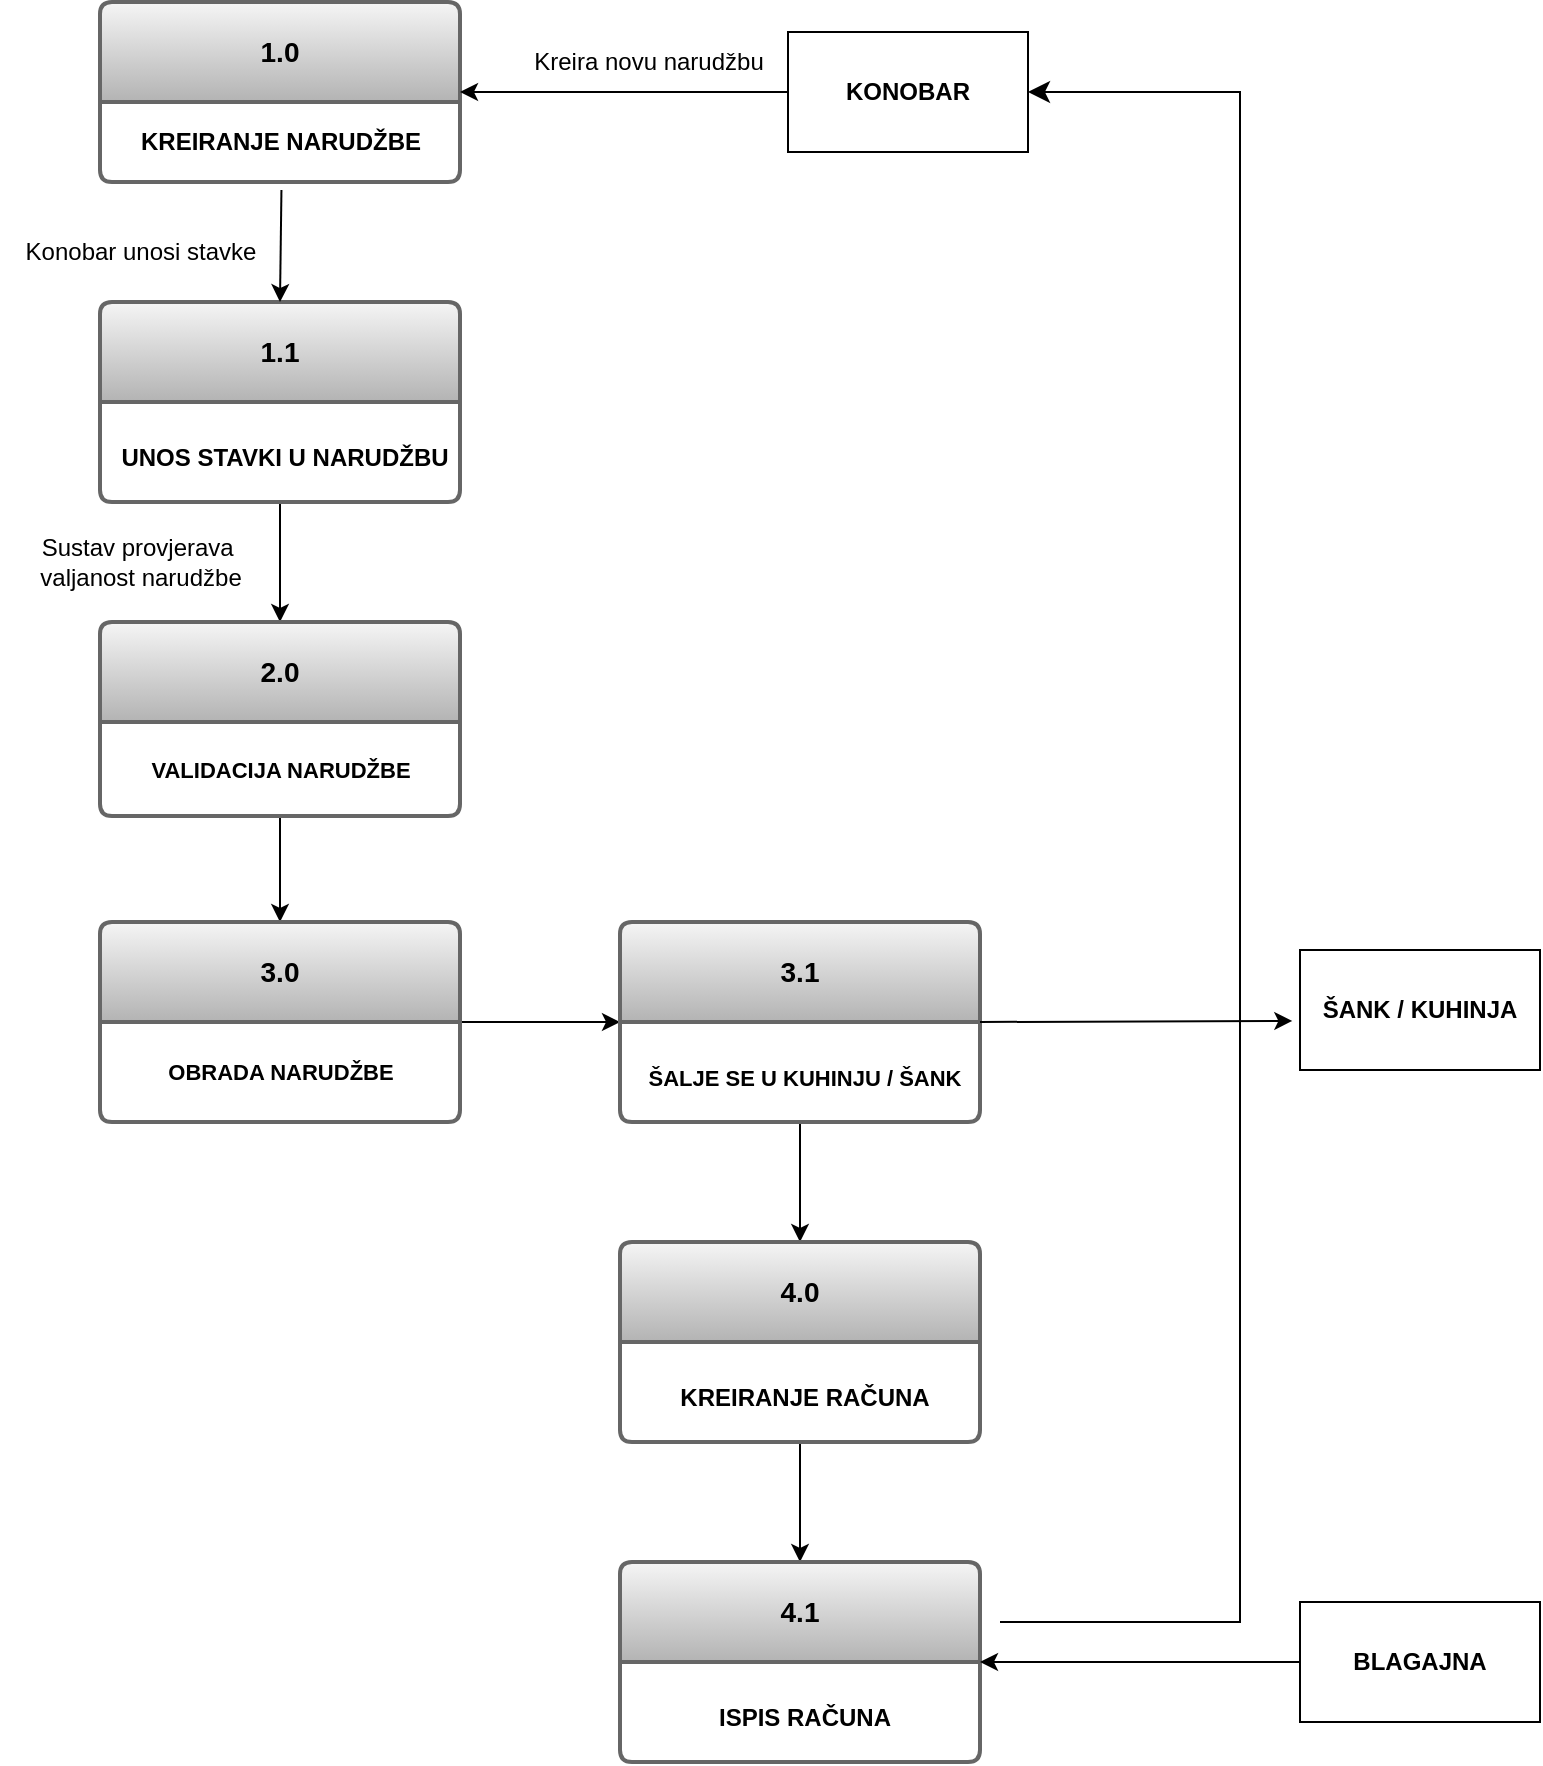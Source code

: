 <mxfile version="24.7.7">
  <diagram name="Page-1" id="v0e5_U6j95__G1Z_zTM6">
    <mxGraphModel dx="1909" dy="949" grid="1" gridSize="10" guides="1" tooltips="1" connect="1" arrows="1" fold="1" page="1" pageScale="1" pageWidth="827" pageHeight="1169" math="0" shadow="0">
      <root>
        <mxCell id="0" />
        <mxCell id="1" parent="0" />
        <mxCell id="JcuuCtVmyKIQs2Riyr9z-2" value="&lt;div&gt;&lt;b&gt;1.0&lt;/b&gt;&lt;/div&gt;" style="swimlane;childLayout=stackLayout;horizontal=1;startSize=50;horizontalStack=0;rounded=1;fontSize=14;fontStyle=0;strokeWidth=2;resizeParent=0;resizeLast=1;shadow=0;dashed=0;align=center;arcSize=4;whiteSpace=wrap;html=1;fillColor=#f5f5f5;strokeColor=#666666;gradientColor=#b3b3b3;" vertex="1" parent="1">
          <mxGeometry x="70" y="50" width="180" height="90" as="geometry">
            <mxRectangle x="330" y="210" width="60" height="50" as="alternateBounds" />
          </mxGeometry>
        </mxCell>
        <mxCell id="JcuuCtVmyKIQs2Riyr9z-53" value="&lt;b&gt;KREIRANJE NARUDŽBE&lt;/b&gt;" style="text;html=1;align=center;verticalAlign=middle;resizable=0;points=[];autosize=1;strokeColor=none;fillColor=none;" vertex="1" parent="JcuuCtVmyKIQs2Riyr9z-2">
          <mxGeometry y="50" width="180" height="40" as="geometry" />
        </mxCell>
        <mxCell id="JcuuCtVmyKIQs2Riyr9z-59" value="" style="edgeStyle=orthogonalEdgeStyle;rounded=0;orthogonalLoop=1;jettySize=auto;html=1;entryX=0.5;entryY=0;entryDx=0;entryDy=0;" edge="1" parent="1" source="JcuuCtVmyKIQs2Riyr9z-5" target="JcuuCtVmyKIQs2Riyr9z-8">
          <mxGeometry relative="1" as="geometry" />
        </mxCell>
        <mxCell id="JcuuCtVmyKIQs2Riyr9z-5" value="&lt;b&gt;1.1&lt;/b&gt;" style="swimlane;childLayout=stackLayout;horizontal=1;startSize=50;horizontalStack=0;rounded=1;fontSize=14;fontStyle=0;strokeWidth=2;resizeParent=0;resizeLast=1;shadow=0;dashed=0;align=center;arcSize=4;whiteSpace=wrap;html=1;fillColor=#f5f5f5;gradientColor=#b3b3b3;strokeColor=#666666;" vertex="1" parent="1">
          <mxGeometry x="70" y="200" width="180" height="100" as="geometry" />
        </mxCell>
        <mxCell id="JcuuCtVmyKIQs2Riyr9z-6" value="&lt;div&gt;&lt;b&gt;&lt;br&gt;&lt;/b&gt;&lt;/div&gt;&lt;b&gt;UNOS STAVKI U NARUDŽBU&lt;/b&gt;" style="align=center;strokeColor=none;fillColor=none;spacingLeft=4;fontSize=12;verticalAlign=top;resizable=0;rotatable=0;part=1;html=1;" vertex="1" parent="JcuuCtVmyKIQs2Riyr9z-5">
          <mxGeometry y="50" width="180" height="50" as="geometry" />
        </mxCell>
        <mxCell id="JcuuCtVmyKIQs2Riyr9z-7" value="" style="edgeStyle=orthogonalEdgeStyle;rounded=0;orthogonalLoop=1;jettySize=auto;html=1;" edge="1" parent="1" source="JcuuCtVmyKIQs2Riyr9z-8" target="JcuuCtVmyKIQs2Riyr9z-11">
          <mxGeometry relative="1" as="geometry" />
        </mxCell>
        <mxCell id="JcuuCtVmyKIQs2Riyr9z-8" value="&lt;div&gt;&lt;b&gt;2.0&lt;/b&gt;&lt;/div&gt;" style="swimlane;childLayout=stackLayout;horizontal=1;startSize=50;horizontalStack=0;rounded=1;fontSize=14;fontStyle=0;strokeWidth=2;resizeParent=0;resizeLast=1;shadow=0;dashed=0;align=center;arcSize=4;whiteSpace=wrap;html=1;fillColor=#f5f5f5;gradientColor=#b3b3b3;strokeColor=#666666;" vertex="1" parent="1">
          <mxGeometry x="70" y="360" width="180" height="97" as="geometry" />
        </mxCell>
        <mxCell id="JcuuCtVmyKIQs2Riyr9z-9" value="&lt;span style=&quot;font-size: 11px;&quot;&gt;&lt;b&gt;VALIDACIJA NARUDŽBE&lt;/b&gt;&lt;/span&gt;" style="text;html=1;align=center;verticalAlign=middle;resizable=0;points=[];autosize=1;strokeColor=none;fillColor=none;" vertex="1" parent="JcuuCtVmyKIQs2Riyr9z-8">
          <mxGeometry y="50" width="180" height="47" as="geometry" />
        </mxCell>
        <mxCell id="JcuuCtVmyKIQs2Riyr9z-10" value="" style="edgeStyle=orthogonalEdgeStyle;rounded=0;orthogonalLoop=1;jettySize=auto;html=1;" edge="1" parent="1" source="JcuuCtVmyKIQs2Riyr9z-11" target="JcuuCtVmyKIQs2Riyr9z-13">
          <mxGeometry relative="1" as="geometry" />
        </mxCell>
        <mxCell id="JcuuCtVmyKIQs2Riyr9z-11" value="&lt;b&gt;3.0&lt;/b&gt;" style="swimlane;childLayout=stackLayout;horizontal=1;startSize=50;horizontalStack=0;rounded=1;fontSize=14;fontStyle=0;strokeWidth=2;resizeParent=0;resizeLast=1;shadow=0;dashed=0;align=center;arcSize=4;whiteSpace=wrap;html=1;fillColor=#f5f5f5;gradientColor=#b3b3b3;strokeColor=#666666;" vertex="1" parent="1">
          <mxGeometry x="70" y="510" width="180" height="100" as="geometry" />
        </mxCell>
        <mxCell id="JcuuCtVmyKIQs2Riyr9z-12" value="&lt;span style=&quot;font-size: 11px;&quot;&gt;&lt;b&gt;OBRADA NARUDŽBE&lt;/b&gt;&lt;/span&gt;" style="text;html=1;align=center;verticalAlign=middle;resizable=0;points=[];autosize=1;strokeColor=none;fillColor=none;" vertex="1" parent="JcuuCtVmyKIQs2Riyr9z-11">
          <mxGeometry y="50" width="180" height="50" as="geometry" />
        </mxCell>
        <mxCell id="JcuuCtVmyKIQs2Riyr9z-46" value="" style="edgeStyle=orthogonalEdgeStyle;rounded=0;orthogonalLoop=1;jettySize=auto;html=1;" edge="1" parent="1" source="JcuuCtVmyKIQs2Riyr9z-13" target="JcuuCtVmyKIQs2Riyr9z-44">
          <mxGeometry relative="1" as="geometry" />
        </mxCell>
        <mxCell id="JcuuCtVmyKIQs2Riyr9z-13" value="&lt;b&gt;3.1&lt;/b&gt;" style="swimlane;childLayout=stackLayout;horizontal=1;startSize=50;horizontalStack=0;rounded=1;fontSize=14;fontStyle=0;strokeWidth=2;resizeParent=0;resizeLast=1;shadow=0;dashed=0;align=center;arcSize=4;whiteSpace=wrap;html=1;fillColor=#f5f5f5;gradientColor=#b3b3b3;strokeColor=#666666;" vertex="1" parent="1">
          <mxGeometry x="330" y="510" width="180" height="100" as="geometry" />
        </mxCell>
        <mxCell id="JcuuCtVmyKIQs2Riyr9z-14" value="&lt;div&gt;&lt;span style=&quot;font-size: 11px;&quot;&gt;&lt;b&gt;&lt;br&gt;&lt;/b&gt;&lt;/span&gt;&lt;/div&gt;&lt;span style=&quot;font-size: 11px;&quot;&gt;&lt;b&gt;ŠALJE SE U KUHINJU / ŠANK&lt;/b&gt;&lt;/span&gt;" style="align=center;strokeColor=none;fillColor=none;spacingLeft=4;fontSize=12;verticalAlign=top;resizable=0;rotatable=0;part=1;html=1;" vertex="1" parent="JcuuCtVmyKIQs2Riyr9z-13">
          <mxGeometry y="50" width="180" height="50" as="geometry" />
        </mxCell>
        <mxCell id="JcuuCtVmyKIQs2Riyr9z-15" value="&lt;b&gt;ŠANK / KUHINJA&lt;/b&gt;" style="rounded=0;whiteSpace=wrap;html=1;" vertex="1" parent="1">
          <mxGeometry x="670" y="524" width="120" height="60" as="geometry" />
        </mxCell>
        <mxCell id="JcuuCtVmyKIQs2Riyr9z-17" value="&lt;b&gt;&amp;nbsp;KONOBAR&amp;nbsp;&lt;/b&gt;" style="rounded=0;whiteSpace=wrap;html=1;" vertex="1" parent="1">
          <mxGeometry x="414" y="65" width="120" height="60" as="geometry" />
        </mxCell>
        <mxCell id="JcuuCtVmyKIQs2Riyr9z-52" value="" style="edgeStyle=orthogonalEdgeStyle;rounded=0;orthogonalLoop=1;jettySize=auto;html=1;" edge="1" parent="1" source="JcuuCtVmyKIQs2Riyr9z-44" target="JcuuCtVmyKIQs2Riyr9z-50">
          <mxGeometry relative="1" as="geometry" />
        </mxCell>
        <mxCell id="JcuuCtVmyKIQs2Riyr9z-44" value="&lt;b&gt;4.0&lt;/b&gt;" style="swimlane;childLayout=stackLayout;horizontal=1;startSize=50;horizontalStack=0;rounded=1;fontSize=14;fontStyle=0;strokeWidth=2;resizeParent=0;resizeLast=1;shadow=0;dashed=0;align=center;arcSize=4;whiteSpace=wrap;html=1;fillColor=#f5f5f5;gradientColor=#b3b3b3;strokeColor=#666666;" vertex="1" parent="1">
          <mxGeometry x="330" y="670" width="180" height="100" as="geometry" />
        </mxCell>
        <mxCell id="JcuuCtVmyKIQs2Riyr9z-45" value="&lt;div&gt;&lt;b&gt;&lt;br&gt;&lt;/b&gt;&lt;/div&gt;&lt;b&gt;KREIRANJE RAČUNA&lt;/b&gt;" style="align=center;strokeColor=none;fillColor=none;spacingLeft=4;fontSize=12;verticalAlign=top;resizable=0;rotatable=0;part=1;html=1;" vertex="1" parent="JcuuCtVmyKIQs2Riyr9z-44">
          <mxGeometry y="50" width="180" height="50" as="geometry" />
        </mxCell>
        <mxCell id="JcuuCtVmyKIQs2Riyr9z-50" value="&lt;b&gt;4.1&lt;/b&gt;" style="swimlane;childLayout=stackLayout;horizontal=1;startSize=50;horizontalStack=0;rounded=1;fontSize=14;fontStyle=0;strokeWidth=2;resizeParent=0;resizeLast=1;shadow=0;dashed=0;align=center;arcSize=4;whiteSpace=wrap;html=1;fillColor=#f5f5f5;gradientColor=#b3b3b3;strokeColor=#666666;" vertex="1" parent="1">
          <mxGeometry x="330" y="830" width="180" height="100" as="geometry" />
        </mxCell>
        <mxCell id="JcuuCtVmyKIQs2Riyr9z-77" value="" style="endArrow=classic;html=1;rounded=0;exitX=0;exitY=0.5;exitDx=0;exitDy=0;" edge="1" parent="JcuuCtVmyKIQs2Riyr9z-50" source="JcuuCtVmyKIQs2Riyr9z-63">
          <mxGeometry width="50" height="50" relative="1" as="geometry">
            <mxPoint x="280" y="220" as="sourcePoint" />
            <mxPoint x="180" y="50" as="targetPoint" />
          </mxGeometry>
        </mxCell>
        <mxCell id="JcuuCtVmyKIQs2Riyr9z-51" value="&lt;div&gt;&lt;b&gt;&lt;br&gt;&lt;/b&gt;&lt;/div&gt;&lt;b&gt;ISPIS RAČUNA&lt;/b&gt;" style="align=center;strokeColor=none;fillColor=none;spacingLeft=4;fontSize=12;verticalAlign=top;resizable=0;rotatable=0;part=1;html=1;" vertex="1" parent="JcuuCtVmyKIQs2Riyr9z-50">
          <mxGeometry y="50" width="180" height="50" as="geometry" />
        </mxCell>
        <mxCell id="JcuuCtVmyKIQs2Riyr9z-54" value="" style="endArrow=classic;html=1;rounded=0;exitX=0.504;exitY=1.1;exitDx=0;exitDy=0;exitPerimeter=0;entryX=0.5;entryY=0;entryDx=0;entryDy=0;" edge="1" parent="1" source="JcuuCtVmyKIQs2Riyr9z-53" target="JcuuCtVmyKIQs2Riyr9z-5">
          <mxGeometry width="50" height="50" relative="1" as="geometry">
            <mxPoint x="390" y="260" as="sourcePoint" />
            <mxPoint x="440" y="210" as="targetPoint" />
          </mxGeometry>
        </mxCell>
        <mxCell id="JcuuCtVmyKIQs2Riyr9z-63" value="&lt;b&gt;BLAGAJNA&lt;/b&gt;" style="whiteSpace=wrap;html=1;rounded=0;" vertex="1" parent="1">
          <mxGeometry x="670" y="850" width="120" height="60" as="geometry" />
        </mxCell>
        <mxCell id="JcuuCtVmyKIQs2Riyr9z-65" value="" style="endArrow=classic;html=1;rounded=0;entryX=1;entryY=0.5;entryDx=0;entryDy=0;exitX=0;exitY=0.5;exitDx=0;exitDy=0;" edge="1" parent="1" source="JcuuCtVmyKIQs2Riyr9z-17" target="JcuuCtVmyKIQs2Riyr9z-2">
          <mxGeometry width="50" height="50" relative="1" as="geometry">
            <mxPoint x="350" y="170" as="sourcePoint" />
            <mxPoint x="400" y="120" as="targetPoint" />
          </mxGeometry>
        </mxCell>
        <mxCell id="JcuuCtVmyKIQs2Riyr9z-66" value="Kreira novu narudžbu" style="text;html=1;align=center;verticalAlign=middle;resizable=0;points=[];autosize=1;strokeColor=none;fillColor=none;" vertex="1" parent="1">
          <mxGeometry x="274" y="65" width="140" height="30" as="geometry" />
        </mxCell>
        <mxCell id="JcuuCtVmyKIQs2Riyr9z-67" value="Konobar unosi stavke" style="text;html=1;align=center;verticalAlign=middle;resizable=0;points=[];autosize=1;strokeColor=none;fillColor=none;" vertex="1" parent="1">
          <mxGeometry x="20" y="160" width="140" height="30" as="geometry" />
        </mxCell>
        <mxCell id="JcuuCtVmyKIQs2Riyr9z-68" value="Sustav provjerava&amp;nbsp;&lt;div&gt;valjanost narudžbe&lt;/div&gt;" style="text;html=1;align=center;verticalAlign=middle;resizable=0;points=[];autosize=1;strokeColor=none;fillColor=none;" vertex="1" parent="1">
          <mxGeometry x="30" y="310" width="120" height="40" as="geometry" />
        </mxCell>
        <mxCell id="JcuuCtVmyKIQs2Riyr9z-74" value="" style="endArrow=classic;html=1;rounded=0;exitX=1;exitY=0.5;exitDx=0;exitDy=0;entryX=-0.032;entryY=0.591;entryDx=0;entryDy=0;entryPerimeter=0;" edge="1" parent="1" source="JcuuCtVmyKIQs2Riyr9z-13" target="JcuuCtVmyKIQs2Riyr9z-15">
          <mxGeometry width="50" height="50" relative="1" as="geometry">
            <mxPoint x="470" y="460" as="sourcePoint" />
            <mxPoint x="520" y="410" as="targetPoint" />
          </mxGeometry>
        </mxCell>
        <mxCell id="JcuuCtVmyKIQs2Riyr9z-76" value="" style="endArrow=classic;html=1;rounded=0;exitX=1;exitY=0;exitDx=0;exitDy=0;" edge="1" parent="1" source="JcuuCtVmyKIQs2Riyr9z-51">
          <mxGeometry width="50" height="50" relative="1" as="geometry">
            <mxPoint x="450" y="690" as="sourcePoint" />
            <mxPoint x="510" y="880" as="targetPoint" />
          </mxGeometry>
        </mxCell>
        <mxCell id="JcuuCtVmyKIQs2Riyr9z-79" value="" style="edgeStyle=elbowEdgeStyle;elbow=horizontal;endArrow=classic;html=1;curved=0;rounded=0;endSize=8;startSize=8;entryX=1;entryY=0.5;entryDx=0;entryDy=0;" edge="1" parent="1" target="JcuuCtVmyKIQs2Riyr9z-17">
          <mxGeometry width="50" height="50" relative="1" as="geometry">
            <mxPoint x="520" y="860" as="sourcePoint" />
            <mxPoint x="520" y="510" as="targetPoint" />
            <Array as="points">
              <mxPoint x="640" y="480" />
            </Array>
          </mxGeometry>
        </mxCell>
      </root>
    </mxGraphModel>
  </diagram>
</mxfile>
